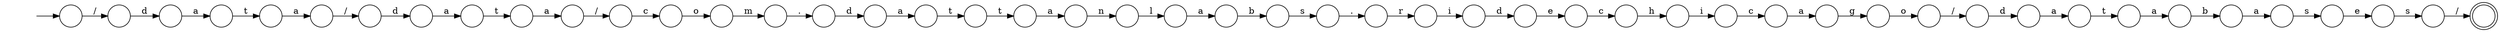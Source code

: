 digraph Automaton {
  rankdir = LR;
  0 [shape=circle,label=""];
  0 -> 23 [label="e"]
  1 [shape=circle,label=""];
  1 -> 38 [label="a"]
  2 [shape=circle,label=""];
  2 -> 39 [label="c"]
  3 [shape=circle,label=""];
  3 -> 20 [label="i"]
  4 [shape=circle,label=""];
  4 -> 22 [label="n"]
  5 [shape=circle,label=""];
  5 -> 26 [label="a"]
  6 [shape=circle,label=""];
  6 -> 47 [label="a"]
  7 [shape=circle,label=""];
  7 -> 0 [label="s"]
  8 [shape=circle,label=""];
  8 -> 1 [label="d"]
  9 [shape=circle,label=""];
  9 -> 33 [label="b"]
  10 [shape=circle,label=""];
  10 -> 43 [label="m"]
  11 [shape=circle,label=""];
  11 -> 9 [label="a"]
  12 [shape=circle,label=""];
  12 -> 30 [label="o"]
  13 [shape=circle,label=""];
  13 -> 5 [label="d"]
  14 [shape=doublecircle,label=""];
  15 [shape=circle,label=""];
  15 -> 3 [label="r"]
  16 [shape=circle,label=""];
  16 -> 15 [label="."]
  17 [shape=circle,label=""];
  17 -> 10 [label="o"]
  18 [shape=circle,label=""];
  18 -> 17 [label="c"]
  19 [shape=circle,label=""];
  19 -> 32 [label="t"]
  20 [shape=circle,label=""];
  20 -> 42 [label="d"]
  21 [shape=circle,label=""];
  21 -> 13 [label="/"]
  22 [shape=circle,label=""];
  22 -> 41 [label="l"]
  23 [shape=circle,label=""];
  23 -> 44 [label="s"]
  24 [shape=circle,label=""];
  24 -> 29 [label="b"]
  25 [shape=circle,label=""];
  25 -> 6 [label="d"]
  26 [shape=circle,label=""];
  26 -> 35 [label="t"]
  27 [shape=circle,label=""];
  27 -> 45 [label="t"]
  28 [shape=circle,label=""];
  28 -> 48 [label="c"]
  29 [shape=circle,label=""];
  29 -> 16 [label="s"]
  30 [shape=circle,label=""];
  30 -> 8 [label="/"]
  31 [shape=circle,label=""];
  31 -> 18 [label="/"]
  32 [shape=circle,label=""];
  32 -> 4 [label="a"]
  33 [shape=circle,label=""];
  33 -> 7 [label="a"]
  34 [shape=circle,label=""];
  34 -> 12 [label="g"]
  35 [shape=circle,label=""];
  35 -> 31 [label="a"]
  36 [shape=circle,label=""];
  36 -> 27 [label="a"]
  37 [shape=circle,label=""];
  37 -> 36 [label="d"]
  38 [shape=circle,label=""];
  38 -> 11 [label="t"]
  39 [shape=circle,label=""];
  39 -> 34 [label="a"]
  40 [shape=circle,label=""];
  40 -> 2 [label="i"]
  41 [shape=circle,label=""];
  41 -> 24 [label="a"]
  42 [shape=circle,label=""];
  42 -> 28 [label="e"]
  43 [shape=circle,label=""];
  43 -> 25 [label="."]
  44 [shape=circle,label=""];
  44 -> 14 [label="/"]
  45 [shape=circle,label=""];
  45 -> 21 [label="a"]
  46 [shape=circle,label=""];
  initial [shape=plaintext,label=""];
  initial -> 46
  46 -> 37 [label="/"]
  47 [shape=circle,label=""];
  47 -> 19 [label="t"]
  48 [shape=circle,label=""];
  48 -> 40 [label="h"]
}
